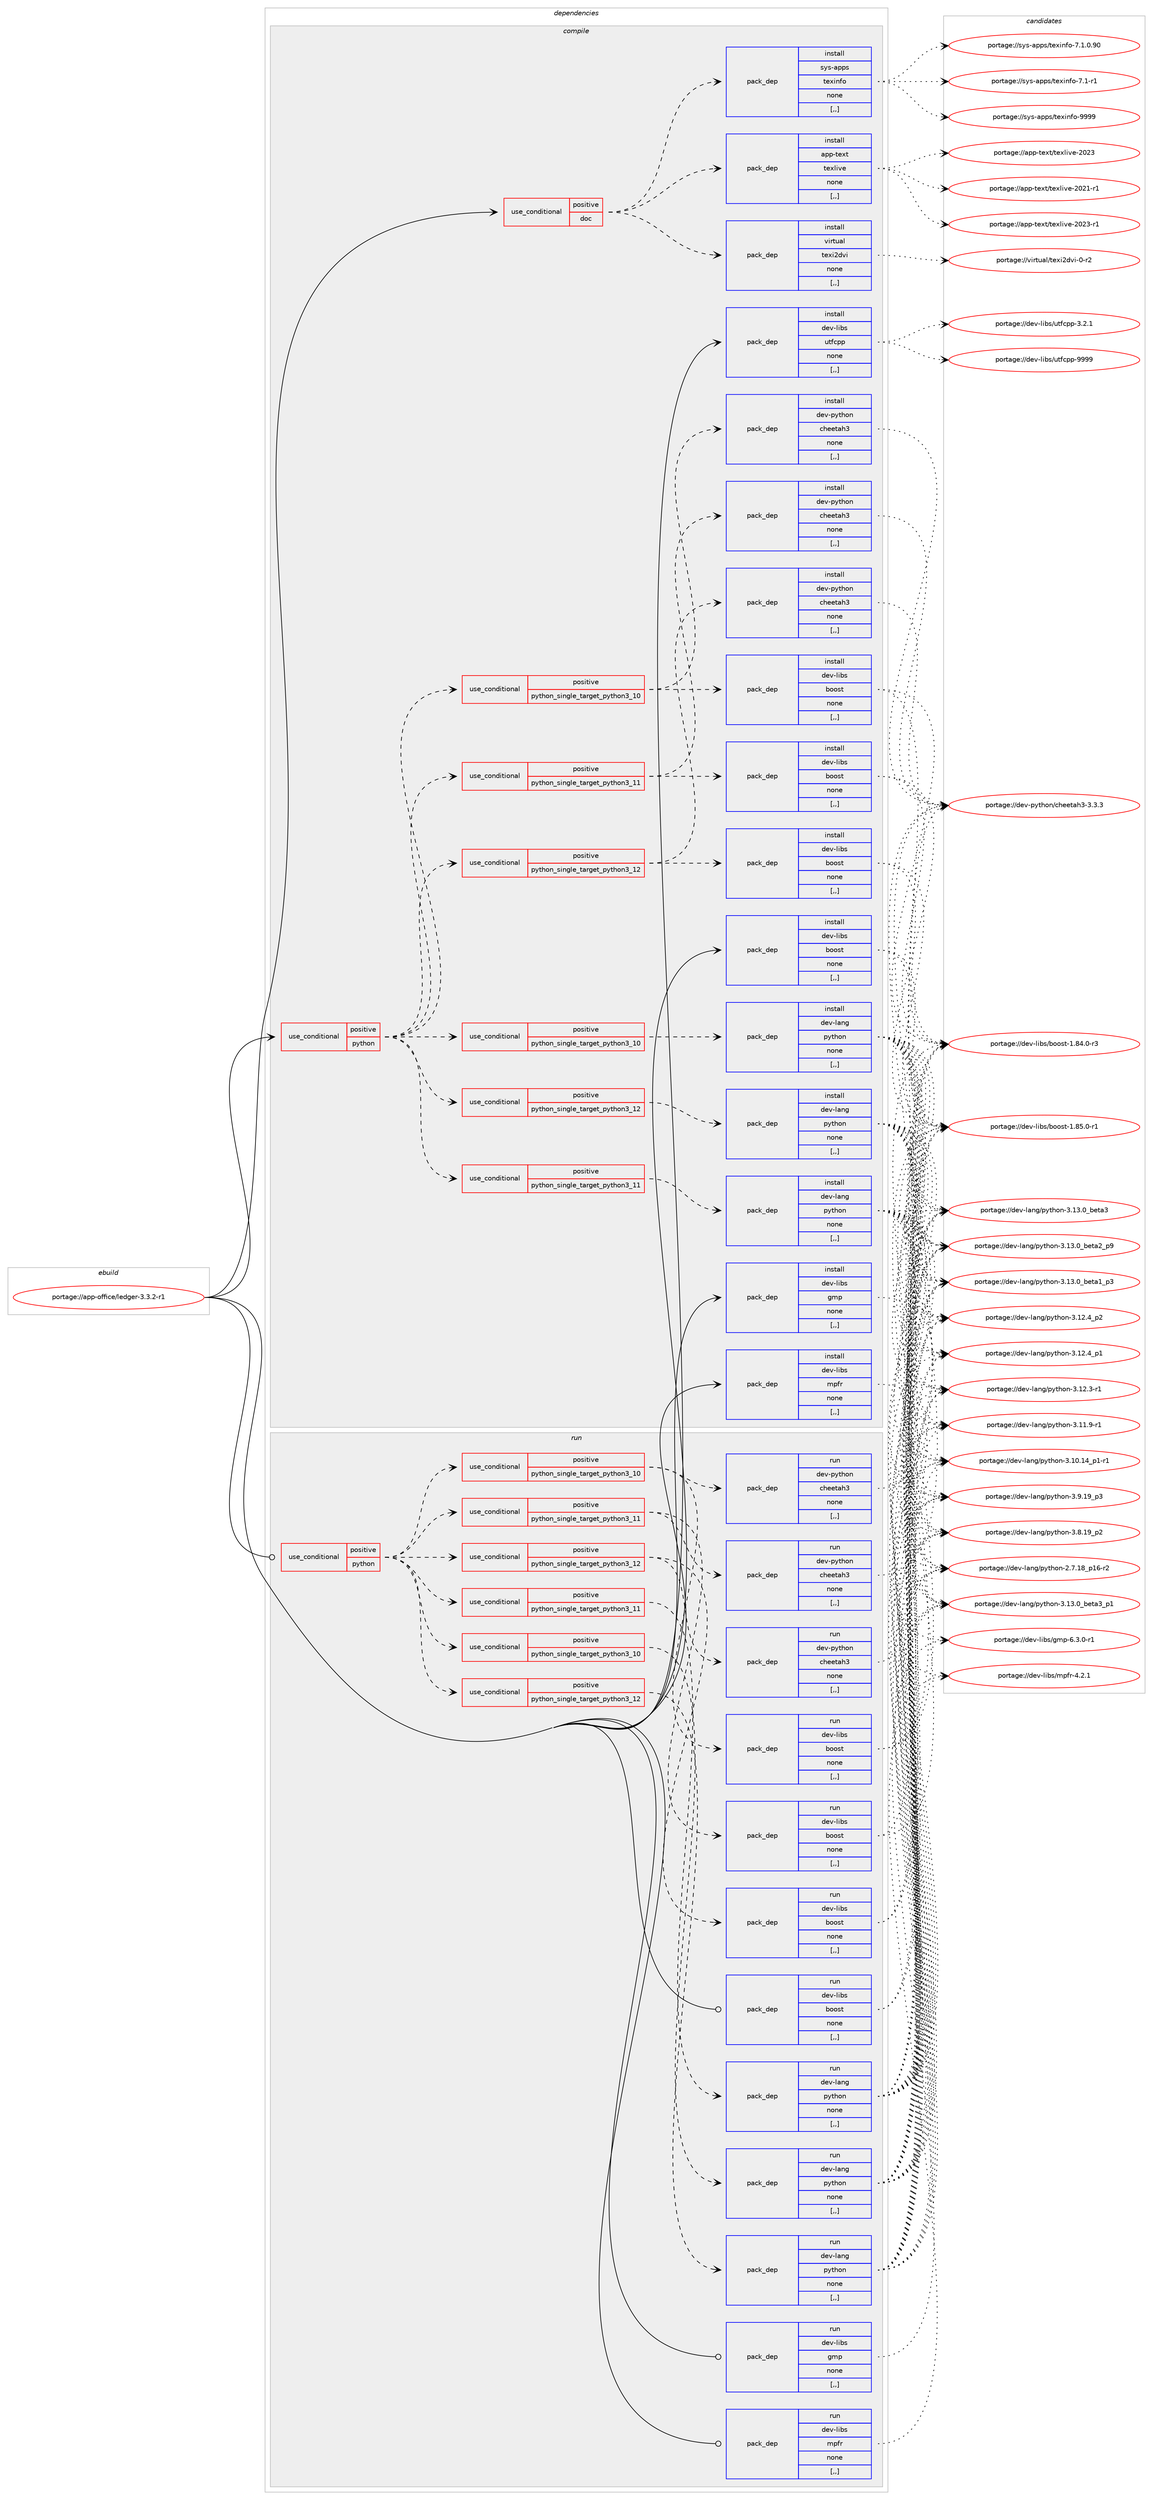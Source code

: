digraph prolog {

# *************
# Graph options
# *************

newrank=true;
concentrate=true;
compound=true;
graph [rankdir=LR,fontname=Helvetica,fontsize=10,ranksep=1.5];#, ranksep=2.5, nodesep=0.2];
edge  [arrowhead=vee];
node  [fontname=Helvetica,fontsize=10];

# **********
# The ebuild
# **********

subgraph cluster_leftcol {
color=gray;
label=<<i>ebuild</i>>;
id [label="portage://app-office/ledger-3.3.2-r1", color=red, width=4, href="../app-office/ledger-3.3.2-r1.svg"];
}

# ****************
# The dependencies
# ****************

subgraph cluster_midcol {
color=gray;
label=<<i>dependencies</i>>;
subgraph cluster_compile {
fillcolor="#eeeeee";
style=filled;
label=<<i>compile</i>>;
subgraph cond13448 {
dependency47055 [label=<<TABLE BORDER="0" CELLBORDER="1" CELLSPACING="0" CELLPADDING="4"><TR><TD ROWSPAN="3" CELLPADDING="10">use_conditional</TD></TR><TR><TD>positive</TD></TR><TR><TD>doc</TD></TR></TABLE>>, shape=none, color=red];
subgraph pack33184 {
dependency47056 [label=<<TABLE BORDER="0" CELLBORDER="1" CELLSPACING="0" CELLPADDING="4" WIDTH="220"><TR><TD ROWSPAN="6" CELLPADDING="30">pack_dep</TD></TR><TR><TD WIDTH="110">install</TD></TR><TR><TD>app-text</TD></TR><TR><TD>texlive</TD></TR><TR><TD>none</TD></TR><TR><TD>[,,]</TD></TR></TABLE>>, shape=none, color=blue];
}
dependency47055:e -> dependency47056:w [weight=20,style="dashed",arrowhead="vee"];
subgraph pack33185 {
dependency47057 [label=<<TABLE BORDER="0" CELLBORDER="1" CELLSPACING="0" CELLPADDING="4" WIDTH="220"><TR><TD ROWSPAN="6" CELLPADDING="30">pack_dep</TD></TR><TR><TD WIDTH="110">install</TD></TR><TR><TD>sys-apps</TD></TR><TR><TD>texinfo</TD></TR><TR><TD>none</TD></TR><TR><TD>[,,]</TD></TR></TABLE>>, shape=none, color=blue];
}
dependency47055:e -> dependency47057:w [weight=20,style="dashed",arrowhead="vee"];
subgraph pack33186 {
dependency47058 [label=<<TABLE BORDER="0" CELLBORDER="1" CELLSPACING="0" CELLPADDING="4" WIDTH="220"><TR><TD ROWSPAN="6" CELLPADDING="30">pack_dep</TD></TR><TR><TD WIDTH="110">install</TD></TR><TR><TD>virtual</TD></TR><TR><TD>texi2dvi</TD></TR><TR><TD>none</TD></TR><TR><TD>[,,]</TD></TR></TABLE>>, shape=none, color=blue];
}
dependency47055:e -> dependency47058:w [weight=20,style="dashed",arrowhead="vee"];
}
id:e -> dependency47055:w [weight=20,style="solid",arrowhead="vee"];
subgraph cond13449 {
dependency47059 [label=<<TABLE BORDER="0" CELLBORDER="1" CELLSPACING="0" CELLPADDING="4"><TR><TD ROWSPAN="3" CELLPADDING="10">use_conditional</TD></TR><TR><TD>positive</TD></TR><TR><TD>python</TD></TR></TABLE>>, shape=none, color=red];
subgraph cond13450 {
dependency47060 [label=<<TABLE BORDER="0" CELLBORDER="1" CELLSPACING="0" CELLPADDING="4"><TR><TD ROWSPAN="3" CELLPADDING="10">use_conditional</TD></TR><TR><TD>positive</TD></TR><TR><TD>python_single_target_python3_10</TD></TR></TABLE>>, shape=none, color=red];
subgraph pack33187 {
dependency47061 [label=<<TABLE BORDER="0" CELLBORDER="1" CELLSPACING="0" CELLPADDING="4" WIDTH="220"><TR><TD ROWSPAN="6" CELLPADDING="30">pack_dep</TD></TR><TR><TD WIDTH="110">install</TD></TR><TR><TD>dev-libs</TD></TR><TR><TD>boost</TD></TR><TR><TD>none</TD></TR><TR><TD>[,,]</TD></TR></TABLE>>, shape=none, color=blue];
}
dependency47060:e -> dependency47061:w [weight=20,style="dashed",arrowhead="vee"];
subgraph pack33188 {
dependency47062 [label=<<TABLE BORDER="0" CELLBORDER="1" CELLSPACING="0" CELLPADDING="4" WIDTH="220"><TR><TD ROWSPAN="6" CELLPADDING="30">pack_dep</TD></TR><TR><TD WIDTH="110">install</TD></TR><TR><TD>dev-python</TD></TR><TR><TD>cheetah3</TD></TR><TR><TD>none</TD></TR><TR><TD>[,,]</TD></TR></TABLE>>, shape=none, color=blue];
}
dependency47060:e -> dependency47062:w [weight=20,style="dashed",arrowhead="vee"];
}
dependency47059:e -> dependency47060:w [weight=20,style="dashed",arrowhead="vee"];
subgraph cond13451 {
dependency47063 [label=<<TABLE BORDER="0" CELLBORDER="1" CELLSPACING="0" CELLPADDING="4"><TR><TD ROWSPAN="3" CELLPADDING="10">use_conditional</TD></TR><TR><TD>positive</TD></TR><TR><TD>python_single_target_python3_11</TD></TR></TABLE>>, shape=none, color=red];
subgraph pack33189 {
dependency47064 [label=<<TABLE BORDER="0" CELLBORDER="1" CELLSPACING="0" CELLPADDING="4" WIDTH="220"><TR><TD ROWSPAN="6" CELLPADDING="30">pack_dep</TD></TR><TR><TD WIDTH="110">install</TD></TR><TR><TD>dev-libs</TD></TR><TR><TD>boost</TD></TR><TR><TD>none</TD></TR><TR><TD>[,,]</TD></TR></TABLE>>, shape=none, color=blue];
}
dependency47063:e -> dependency47064:w [weight=20,style="dashed",arrowhead="vee"];
subgraph pack33190 {
dependency47065 [label=<<TABLE BORDER="0" CELLBORDER="1" CELLSPACING="0" CELLPADDING="4" WIDTH="220"><TR><TD ROWSPAN="6" CELLPADDING="30">pack_dep</TD></TR><TR><TD WIDTH="110">install</TD></TR><TR><TD>dev-python</TD></TR><TR><TD>cheetah3</TD></TR><TR><TD>none</TD></TR><TR><TD>[,,]</TD></TR></TABLE>>, shape=none, color=blue];
}
dependency47063:e -> dependency47065:w [weight=20,style="dashed",arrowhead="vee"];
}
dependency47059:e -> dependency47063:w [weight=20,style="dashed",arrowhead="vee"];
subgraph cond13452 {
dependency47066 [label=<<TABLE BORDER="0" CELLBORDER="1" CELLSPACING="0" CELLPADDING="4"><TR><TD ROWSPAN="3" CELLPADDING="10">use_conditional</TD></TR><TR><TD>positive</TD></TR><TR><TD>python_single_target_python3_12</TD></TR></TABLE>>, shape=none, color=red];
subgraph pack33191 {
dependency47067 [label=<<TABLE BORDER="0" CELLBORDER="1" CELLSPACING="0" CELLPADDING="4" WIDTH="220"><TR><TD ROWSPAN="6" CELLPADDING="30">pack_dep</TD></TR><TR><TD WIDTH="110">install</TD></TR><TR><TD>dev-libs</TD></TR><TR><TD>boost</TD></TR><TR><TD>none</TD></TR><TR><TD>[,,]</TD></TR></TABLE>>, shape=none, color=blue];
}
dependency47066:e -> dependency47067:w [weight=20,style="dashed",arrowhead="vee"];
subgraph pack33192 {
dependency47068 [label=<<TABLE BORDER="0" CELLBORDER="1" CELLSPACING="0" CELLPADDING="4" WIDTH="220"><TR><TD ROWSPAN="6" CELLPADDING="30">pack_dep</TD></TR><TR><TD WIDTH="110">install</TD></TR><TR><TD>dev-python</TD></TR><TR><TD>cheetah3</TD></TR><TR><TD>none</TD></TR><TR><TD>[,,]</TD></TR></TABLE>>, shape=none, color=blue];
}
dependency47066:e -> dependency47068:w [weight=20,style="dashed",arrowhead="vee"];
}
dependency47059:e -> dependency47066:w [weight=20,style="dashed",arrowhead="vee"];
subgraph cond13453 {
dependency47069 [label=<<TABLE BORDER="0" CELLBORDER="1" CELLSPACING="0" CELLPADDING="4"><TR><TD ROWSPAN="3" CELLPADDING="10">use_conditional</TD></TR><TR><TD>positive</TD></TR><TR><TD>python_single_target_python3_10</TD></TR></TABLE>>, shape=none, color=red];
subgraph pack33193 {
dependency47070 [label=<<TABLE BORDER="0" CELLBORDER="1" CELLSPACING="0" CELLPADDING="4" WIDTH="220"><TR><TD ROWSPAN="6" CELLPADDING="30">pack_dep</TD></TR><TR><TD WIDTH="110">install</TD></TR><TR><TD>dev-lang</TD></TR><TR><TD>python</TD></TR><TR><TD>none</TD></TR><TR><TD>[,,]</TD></TR></TABLE>>, shape=none, color=blue];
}
dependency47069:e -> dependency47070:w [weight=20,style="dashed",arrowhead="vee"];
}
dependency47059:e -> dependency47069:w [weight=20,style="dashed",arrowhead="vee"];
subgraph cond13454 {
dependency47071 [label=<<TABLE BORDER="0" CELLBORDER="1" CELLSPACING="0" CELLPADDING="4"><TR><TD ROWSPAN="3" CELLPADDING="10">use_conditional</TD></TR><TR><TD>positive</TD></TR><TR><TD>python_single_target_python3_11</TD></TR></TABLE>>, shape=none, color=red];
subgraph pack33194 {
dependency47072 [label=<<TABLE BORDER="0" CELLBORDER="1" CELLSPACING="0" CELLPADDING="4" WIDTH="220"><TR><TD ROWSPAN="6" CELLPADDING="30">pack_dep</TD></TR><TR><TD WIDTH="110">install</TD></TR><TR><TD>dev-lang</TD></TR><TR><TD>python</TD></TR><TR><TD>none</TD></TR><TR><TD>[,,]</TD></TR></TABLE>>, shape=none, color=blue];
}
dependency47071:e -> dependency47072:w [weight=20,style="dashed",arrowhead="vee"];
}
dependency47059:e -> dependency47071:w [weight=20,style="dashed",arrowhead="vee"];
subgraph cond13455 {
dependency47073 [label=<<TABLE BORDER="0" CELLBORDER="1" CELLSPACING="0" CELLPADDING="4"><TR><TD ROWSPAN="3" CELLPADDING="10">use_conditional</TD></TR><TR><TD>positive</TD></TR><TR><TD>python_single_target_python3_12</TD></TR></TABLE>>, shape=none, color=red];
subgraph pack33195 {
dependency47074 [label=<<TABLE BORDER="0" CELLBORDER="1" CELLSPACING="0" CELLPADDING="4" WIDTH="220"><TR><TD ROWSPAN="6" CELLPADDING="30">pack_dep</TD></TR><TR><TD WIDTH="110">install</TD></TR><TR><TD>dev-lang</TD></TR><TR><TD>python</TD></TR><TR><TD>none</TD></TR><TR><TD>[,,]</TD></TR></TABLE>>, shape=none, color=blue];
}
dependency47073:e -> dependency47074:w [weight=20,style="dashed",arrowhead="vee"];
}
dependency47059:e -> dependency47073:w [weight=20,style="dashed",arrowhead="vee"];
}
id:e -> dependency47059:w [weight=20,style="solid",arrowhead="vee"];
subgraph pack33196 {
dependency47075 [label=<<TABLE BORDER="0" CELLBORDER="1" CELLSPACING="0" CELLPADDING="4" WIDTH="220"><TR><TD ROWSPAN="6" CELLPADDING="30">pack_dep</TD></TR><TR><TD WIDTH="110">install</TD></TR><TR><TD>dev-libs</TD></TR><TR><TD>boost</TD></TR><TR><TD>none</TD></TR><TR><TD>[,,]</TD></TR></TABLE>>, shape=none, color=blue];
}
id:e -> dependency47075:w [weight=20,style="solid",arrowhead="vee"];
subgraph pack33197 {
dependency47076 [label=<<TABLE BORDER="0" CELLBORDER="1" CELLSPACING="0" CELLPADDING="4" WIDTH="220"><TR><TD ROWSPAN="6" CELLPADDING="30">pack_dep</TD></TR><TR><TD WIDTH="110">install</TD></TR><TR><TD>dev-libs</TD></TR><TR><TD>gmp</TD></TR><TR><TD>none</TD></TR><TR><TD>[,,]</TD></TR></TABLE>>, shape=none, color=blue];
}
id:e -> dependency47076:w [weight=20,style="solid",arrowhead="vee"];
subgraph pack33198 {
dependency47077 [label=<<TABLE BORDER="0" CELLBORDER="1" CELLSPACING="0" CELLPADDING="4" WIDTH="220"><TR><TD ROWSPAN="6" CELLPADDING="30">pack_dep</TD></TR><TR><TD WIDTH="110">install</TD></TR><TR><TD>dev-libs</TD></TR><TR><TD>mpfr</TD></TR><TR><TD>none</TD></TR><TR><TD>[,,]</TD></TR></TABLE>>, shape=none, color=blue];
}
id:e -> dependency47077:w [weight=20,style="solid",arrowhead="vee"];
subgraph pack33199 {
dependency47078 [label=<<TABLE BORDER="0" CELLBORDER="1" CELLSPACING="0" CELLPADDING="4" WIDTH="220"><TR><TD ROWSPAN="6" CELLPADDING="30">pack_dep</TD></TR><TR><TD WIDTH="110">install</TD></TR><TR><TD>dev-libs</TD></TR><TR><TD>utfcpp</TD></TR><TR><TD>none</TD></TR><TR><TD>[,,]</TD></TR></TABLE>>, shape=none, color=blue];
}
id:e -> dependency47078:w [weight=20,style="solid",arrowhead="vee"];
}
subgraph cluster_compileandrun {
fillcolor="#eeeeee";
style=filled;
label=<<i>compile and run</i>>;
}
subgraph cluster_run {
fillcolor="#eeeeee";
style=filled;
label=<<i>run</i>>;
subgraph cond13456 {
dependency47079 [label=<<TABLE BORDER="0" CELLBORDER="1" CELLSPACING="0" CELLPADDING="4"><TR><TD ROWSPAN="3" CELLPADDING="10">use_conditional</TD></TR><TR><TD>positive</TD></TR><TR><TD>python</TD></TR></TABLE>>, shape=none, color=red];
subgraph cond13457 {
dependency47080 [label=<<TABLE BORDER="0" CELLBORDER="1" CELLSPACING="0" CELLPADDING="4"><TR><TD ROWSPAN="3" CELLPADDING="10">use_conditional</TD></TR><TR><TD>positive</TD></TR><TR><TD>python_single_target_python3_10</TD></TR></TABLE>>, shape=none, color=red];
subgraph pack33200 {
dependency47081 [label=<<TABLE BORDER="0" CELLBORDER="1" CELLSPACING="0" CELLPADDING="4" WIDTH="220"><TR><TD ROWSPAN="6" CELLPADDING="30">pack_dep</TD></TR><TR><TD WIDTH="110">run</TD></TR><TR><TD>dev-libs</TD></TR><TR><TD>boost</TD></TR><TR><TD>none</TD></TR><TR><TD>[,,]</TD></TR></TABLE>>, shape=none, color=blue];
}
dependency47080:e -> dependency47081:w [weight=20,style="dashed",arrowhead="vee"];
subgraph pack33201 {
dependency47082 [label=<<TABLE BORDER="0" CELLBORDER="1" CELLSPACING="0" CELLPADDING="4" WIDTH="220"><TR><TD ROWSPAN="6" CELLPADDING="30">pack_dep</TD></TR><TR><TD WIDTH="110">run</TD></TR><TR><TD>dev-python</TD></TR><TR><TD>cheetah3</TD></TR><TR><TD>none</TD></TR><TR><TD>[,,]</TD></TR></TABLE>>, shape=none, color=blue];
}
dependency47080:e -> dependency47082:w [weight=20,style="dashed",arrowhead="vee"];
}
dependency47079:e -> dependency47080:w [weight=20,style="dashed",arrowhead="vee"];
subgraph cond13458 {
dependency47083 [label=<<TABLE BORDER="0" CELLBORDER="1" CELLSPACING="0" CELLPADDING="4"><TR><TD ROWSPAN="3" CELLPADDING="10">use_conditional</TD></TR><TR><TD>positive</TD></TR><TR><TD>python_single_target_python3_11</TD></TR></TABLE>>, shape=none, color=red];
subgraph pack33202 {
dependency47084 [label=<<TABLE BORDER="0" CELLBORDER="1" CELLSPACING="0" CELLPADDING="4" WIDTH="220"><TR><TD ROWSPAN="6" CELLPADDING="30">pack_dep</TD></TR><TR><TD WIDTH="110">run</TD></TR><TR><TD>dev-libs</TD></TR><TR><TD>boost</TD></TR><TR><TD>none</TD></TR><TR><TD>[,,]</TD></TR></TABLE>>, shape=none, color=blue];
}
dependency47083:e -> dependency47084:w [weight=20,style="dashed",arrowhead="vee"];
subgraph pack33203 {
dependency47085 [label=<<TABLE BORDER="0" CELLBORDER="1" CELLSPACING="0" CELLPADDING="4" WIDTH="220"><TR><TD ROWSPAN="6" CELLPADDING="30">pack_dep</TD></TR><TR><TD WIDTH="110">run</TD></TR><TR><TD>dev-python</TD></TR><TR><TD>cheetah3</TD></TR><TR><TD>none</TD></TR><TR><TD>[,,]</TD></TR></TABLE>>, shape=none, color=blue];
}
dependency47083:e -> dependency47085:w [weight=20,style="dashed",arrowhead="vee"];
}
dependency47079:e -> dependency47083:w [weight=20,style="dashed",arrowhead="vee"];
subgraph cond13459 {
dependency47086 [label=<<TABLE BORDER="0" CELLBORDER="1" CELLSPACING="0" CELLPADDING="4"><TR><TD ROWSPAN="3" CELLPADDING="10">use_conditional</TD></TR><TR><TD>positive</TD></TR><TR><TD>python_single_target_python3_12</TD></TR></TABLE>>, shape=none, color=red];
subgraph pack33204 {
dependency47087 [label=<<TABLE BORDER="0" CELLBORDER="1" CELLSPACING="0" CELLPADDING="4" WIDTH="220"><TR><TD ROWSPAN="6" CELLPADDING="30">pack_dep</TD></TR><TR><TD WIDTH="110">run</TD></TR><TR><TD>dev-libs</TD></TR><TR><TD>boost</TD></TR><TR><TD>none</TD></TR><TR><TD>[,,]</TD></TR></TABLE>>, shape=none, color=blue];
}
dependency47086:e -> dependency47087:w [weight=20,style="dashed",arrowhead="vee"];
subgraph pack33205 {
dependency47088 [label=<<TABLE BORDER="0" CELLBORDER="1" CELLSPACING="0" CELLPADDING="4" WIDTH="220"><TR><TD ROWSPAN="6" CELLPADDING="30">pack_dep</TD></TR><TR><TD WIDTH="110">run</TD></TR><TR><TD>dev-python</TD></TR><TR><TD>cheetah3</TD></TR><TR><TD>none</TD></TR><TR><TD>[,,]</TD></TR></TABLE>>, shape=none, color=blue];
}
dependency47086:e -> dependency47088:w [weight=20,style="dashed",arrowhead="vee"];
}
dependency47079:e -> dependency47086:w [weight=20,style="dashed",arrowhead="vee"];
subgraph cond13460 {
dependency47089 [label=<<TABLE BORDER="0" CELLBORDER="1" CELLSPACING="0" CELLPADDING="4"><TR><TD ROWSPAN="3" CELLPADDING="10">use_conditional</TD></TR><TR><TD>positive</TD></TR><TR><TD>python_single_target_python3_10</TD></TR></TABLE>>, shape=none, color=red];
subgraph pack33206 {
dependency47090 [label=<<TABLE BORDER="0" CELLBORDER="1" CELLSPACING="0" CELLPADDING="4" WIDTH="220"><TR><TD ROWSPAN="6" CELLPADDING="30">pack_dep</TD></TR><TR><TD WIDTH="110">run</TD></TR><TR><TD>dev-lang</TD></TR><TR><TD>python</TD></TR><TR><TD>none</TD></TR><TR><TD>[,,]</TD></TR></TABLE>>, shape=none, color=blue];
}
dependency47089:e -> dependency47090:w [weight=20,style="dashed",arrowhead="vee"];
}
dependency47079:e -> dependency47089:w [weight=20,style="dashed",arrowhead="vee"];
subgraph cond13461 {
dependency47091 [label=<<TABLE BORDER="0" CELLBORDER="1" CELLSPACING="0" CELLPADDING="4"><TR><TD ROWSPAN="3" CELLPADDING="10">use_conditional</TD></TR><TR><TD>positive</TD></TR><TR><TD>python_single_target_python3_11</TD></TR></TABLE>>, shape=none, color=red];
subgraph pack33207 {
dependency47092 [label=<<TABLE BORDER="0" CELLBORDER="1" CELLSPACING="0" CELLPADDING="4" WIDTH="220"><TR><TD ROWSPAN="6" CELLPADDING="30">pack_dep</TD></TR><TR><TD WIDTH="110">run</TD></TR><TR><TD>dev-lang</TD></TR><TR><TD>python</TD></TR><TR><TD>none</TD></TR><TR><TD>[,,]</TD></TR></TABLE>>, shape=none, color=blue];
}
dependency47091:e -> dependency47092:w [weight=20,style="dashed",arrowhead="vee"];
}
dependency47079:e -> dependency47091:w [weight=20,style="dashed",arrowhead="vee"];
subgraph cond13462 {
dependency47093 [label=<<TABLE BORDER="0" CELLBORDER="1" CELLSPACING="0" CELLPADDING="4"><TR><TD ROWSPAN="3" CELLPADDING="10">use_conditional</TD></TR><TR><TD>positive</TD></TR><TR><TD>python_single_target_python3_12</TD></TR></TABLE>>, shape=none, color=red];
subgraph pack33208 {
dependency47094 [label=<<TABLE BORDER="0" CELLBORDER="1" CELLSPACING="0" CELLPADDING="4" WIDTH="220"><TR><TD ROWSPAN="6" CELLPADDING="30">pack_dep</TD></TR><TR><TD WIDTH="110">run</TD></TR><TR><TD>dev-lang</TD></TR><TR><TD>python</TD></TR><TR><TD>none</TD></TR><TR><TD>[,,]</TD></TR></TABLE>>, shape=none, color=blue];
}
dependency47093:e -> dependency47094:w [weight=20,style="dashed",arrowhead="vee"];
}
dependency47079:e -> dependency47093:w [weight=20,style="dashed",arrowhead="vee"];
}
id:e -> dependency47079:w [weight=20,style="solid",arrowhead="odot"];
subgraph pack33209 {
dependency47095 [label=<<TABLE BORDER="0" CELLBORDER="1" CELLSPACING="0" CELLPADDING="4" WIDTH="220"><TR><TD ROWSPAN="6" CELLPADDING="30">pack_dep</TD></TR><TR><TD WIDTH="110">run</TD></TR><TR><TD>dev-libs</TD></TR><TR><TD>boost</TD></TR><TR><TD>none</TD></TR><TR><TD>[,,]</TD></TR></TABLE>>, shape=none, color=blue];
}
id:e -> dependency47095:w [weight=20,style="solid",arrowhead="odot"];
subgraph pack33210 {
dependency47096 [label=<<TABLE BORDER="0" CELLBORDER="1" CELLSPACING="0" CELLPADDING="4" WIDTH="220"><TR><TD ROWSPAN="6" CELLPADDING="30">pack_dep</TD></TR><TR><TD WIDTH="110">run</TD></TR><TR><TD>dev-libs</TD></TR><TR><TD>gmp</TD></TR><TR><TD>none</TD></TR><TR><TD>[,,]</TD></TR></TABLE>>, shape=none, color=blue];
}
id:e -> dependency47096:w [weight=20,style="solid",arrowhead="odot"];
subgraph pack33211 {
dependency47097 [label=<<TABLE BORDER="0" CELLBORDER="1" CELLSPACING="0" CELLPADDING="4" WIDTH="220"><TR><TD ROWSPAN="6" CELLPADDING="30">pack_dep</TD></TR><TR><TD WIDTH="110">run</TD></TR><TR><TD>dev-libs</TD></TR><TR><TD>mpfr</TD></TR><TR><TD>none</TD></TR><TR><TD>[,,]</TD></TR></TABLE>>, shape=none, color=blue];
}
id:e -> dependency47097:w [weight=20,style="solid",arrowhead="odot"];
}
}

# **************
# The candidates
# **************

subgraph cluster_choices {
rank=same;
color=gray;
label=<<i>candidates</i>>;

subgraph choice33184 {
color=black;
nodesep=1;
choice97112112451161011201164711610112010810511810145504850514511449 [label="portage://app-text/texlive-2023-r1", color=red, width=4,href="../app-text/texlive-2023-r1.svg"];
choice9711211245116101120116471161011201081051181014550485051 [label="portage://app-text/texlive-2023", color=red, width=4,href="../app-text/texlive-2023.svg"];
choice97112112451161011201164711610112010810511810145504850494511449 [label="portage://app-text/texlive-2021-r1", color=red, width=4,href="../app-text/texlive-2021-r1.svg"];
dependency47056:e -> choice97112112451161011201164711610112010810511810145504850514511449:w [style=dotted,weight="100"];
dependency47056:e -> choice9711211245116101120116471161011201081051181014550485051:w [style=dotted,weight="100"];
dependency47056:e -> choice97112112451161011201164711610112010810511810145504850494511449:w [style=dotted,weight="100"];
}
subgraph choice33185 {
color=black;
nodesep=1;
choice1151211154597112112115471161011201051101021114557575757 [label="portage://sys-apps/texinfo-9999", color=red, width=4,href="../sys-apps/texinfo-9999.svg"];
choice115121115459711211211547116101120105110102111455546494648465748 [label="portage://sys-apps/texinfo-7.1.0.90", color=red, width=4,href="../sys-apps/texinfo-7.1.0.90.svg"];
choice115121115459711211211547116101120105110102111455546494511449 [label="portage://sys-apps/texinfo-7.1-r1", color=red, width=4,href="../sys-apps/texinfo-7.1-r1.svg"];
dependency47057:e -> choice1151211154597112112115471161011201051101021114557575757:w [style=dotted,weight="100"];
dependency47057:e -> choice115121115459711211211547116101120105110102111455546494648465748:w [style=dotted,weight="100"];
dependency47057:e -> choice115121115459711211211547116101120105110102111455546494511449:w [style=dotted,weight="100"];
}
subgraph choice33186 {
color=black;
nodesep=1;
choice11810511411611797108471161011201055010011810545484511450 [label="portage://virtual/texi2dvi-0-r2", color=red, width=4,href="../virtual/texi2dvi-0-r2.svg"];
dependency47058:e -> choice11810511411611797108471161011201055010011810545484511450:w [style=dotted,weight="100"];
}
subgraph choice33187 {
color=black;
nodesep=1;
choice10010111845108105981154798111111115116454946565346484511449 [label="portage://dev-libs/boost-1.85.0-r1", color=red, width=4,href="../dev-libs/boost-1.85.0-r1.svg"];
choice10010111845108105981154798111111115116454946565246484511451 [label="portage://dev-libs/boost-1.84.0-r3", color=red, width=4,href="../dev-libs/boost-1.84.0-r3.svg"];
dependency47061:e -> choice10010111845108105981154798111111115116454946565346484511449:w [style=dotted,weight="100"];
dependency47061:e -> choice10010111845108105981154798111111115116454946565246484511451:w [style=dotted,weight="100"];
}
subgraph choice33188 {
color=black;
nodesep=1;
choice1001011184511212111610411111047991041011011169710451455146514651 [label="portage://dev-python/cheetah3-3.3.3", color=red, width=4,href="../dev-python/cheetah3-3.3.3.svg"];
dependency47062:e -> choice1001011184511212111610411111047991041011011169710451455146514651:w [style=dotted,weight="100"];
}
subgraph choice33189 {
color=black;
nodesep=1;
choice10010111845108105981154798111111115116454946565346484511449 [label="portage://dev-libs/boost-1.85.0-r1", color=red, width=4,href="../dev-libs/boost-1.85.0-r1.svg"];
choice10010111845108105981154798111111115116454946565246484511451 [label="portage://dev-libs/boost-1.84.0-r3", color=red, width=4,href="../dev-libs/boost-1.84.0-r3.svg"];
dependency47064:e -> choice10010111845108105981154798111111115116454946565346484511449:w [style=dotted,weight="100"];
dependency47064:e -> choice10010111845108105981154798111111115116454946565246484511451:w [style=dotted,weight="100"];
}
subgraph choice33190 {
color=black;
nodesep=1;
choice1001011184511212111610411111047991041011011169710451455146514651 [label="portage://dev-python/cheetah3-3.3.3", color=red, width=4,href="../dev-python/cheetah3-3.3.3.svg"];
dependency47065:e -> choice1001011184511212111610411111047991041011011169710451455146514651:w [style=dotted,weight="100"];
}
subgraph choice33191 {
color=black;
nodesep=1;
choice10010111845108105981154798111111115116454946565346484511449 [label="portage://dev-libs/boost-1.85.0-r1", color=red, width=4,href="../dev-libs/boost-1.85.0-r1.svg"];
choice10010111845108105981154798111111115116454946565246484511451 [label="portage://dev-libs/boost-1.84.0-r3", color=red, width=4,href="../dev-libs/boost-1.84.0-r3.svg"];
dependency47067:e -> choice10010111845108105981154798111111115116454946565346484511449:w [style=dotted,weight="100"];
dependency47067:e -> choice10010111845108105981154798111111115116454946565246484511451:w [style=dotted,weight="100"];
}
subgraph choice33192 {
color=black;
nodesep=1;
choice1001011184511212111610411111047991041011011169710451455146514651 [label="portage://dev-python/cheetah3-3.3.3", color=red, width=4,href="../dev-python/cheetah3-3.3.3.svg"];
dependency47068:e -> choice1001011184511212111610411111047991041011011169710451455146514651:w [style=dotted,weight="100"];
}
subgraph choice33193 {
color=black;
nodesep=1;
choice10010111845108971101034711212111610411111045514649514648959810111697519511249 [label="portage://dev-lang/python-3.13.0_beta3_p1", color=red, width=4,href="../dev-lang/python-3.13.0_beta3_p1.svg"];
choice1001011184510897110103471121211161041111104551464951464895981011169751 [label="portage://dev-lang/python-3.13.0_beta3", color=red, width=4,href="../dev-lang/python-3.13.0_beta3.svg"];
choice10010111845108971101034711212111610411111045514649514648959810111697509511257 [label="portage://dev-lang/python-3.13.0_beta2_p9", color=red, width=4,href="../dev-lang/python-3.13.0_beta2_p9.svg"];
choice10010111845108971101034711212111610411111045514649514648959810111697499511251 [label="portage://dev-lang/python-3.13.0_beta1_p3", color=red, width=4,href="../dev-lang/python-3.13.0_beta1_p3.svg"];
choice100101118451089711010347112121116104111110455146495046529511250 [label="portage://dev-lang/python-3.12.4_p2", color=red, width=4,href="../dev-lang/python-3.12.4_p2.svg"];
choice100101118451089711010347112121116104111110455146495046529511249 [label="portage://dev-lang/python-3.12.4_p1", color=red, width=4,href="../dev-lang/python-3.12.4_p1.svg"];
choice100101118451089711010347112121116104111110455146495046514511449 [label="portage://dev-lang/python-3.12.3-r1", color=red, width=4,href="../dev-lang/python-3.12.3-r1.svg"];
choice100101118451089711010347112121116104111110455146494946574511449 [label="portage://dev-lang/python-3.11.9-r1", color=red, width=4,href="../dev-lang/python-3.11.9-r1.svg"];
choice100101118451089711010347112121116104111110455146494846495295112494511449 [label="portage://dev-lang/python-3.10.14_p1-r1", color=red, width=4,href="../dev-lang/python-3.10.14_p1-r1.svg"];
choice100101118451089711010347112121116104111110455146574649579511251 [label="portage://dev-lang/python-3.9.19_p3", color=red, width=4,href="../dev-lang/python-3.9.19_p3.svg"];
choice100101118451089711010347112121116104111110455146564649579511250 [label="portage://dev-lang/python-3.8.19_p2", color=red, width=4,href="../dev-lang/python-3.8.19_p2.svg"];
choice100101118451089711010347112121116104111110455046554649569511249544511450 [label="portage://dev-lang/python-2.7.18_p16-r2", color=red, width=4,href="../dev-lang/python-2.7.18_p16-r2.svg"];
dependency47070:e -> choice10010111845108971101034711212111610411111045514649514648959810111697519511249:w [style=dotted,weight="100"];
dependency47070:e -> choice1001011184510897110103471121211161041111104551464951464895981011169751:w [style=dotted,weight="100"];
dependency47070:e -> choice10010111845108971101034711212111610411111045514649514648959810111697509511257:w [style=dotted,weight="100"];
dependency47070:e -> choice10010111845108971101034711212111610411111045514649514648959810111697499511251:w [style=dotted,weight="100"];
dependency47070:e -> choice100101118451089711010347112121116104111110455146495046529511250:w [style=dotted,weight="100"];
dependency47070:e -> choice100101118451089711010347112121116104111110455146495046529511249:w [style=dotted,weight="100"];
dependency47070:e -> choice100101118451089711010347112121116104111110455146495046514511449:w [style=dotted,weight="100"];
dependency47070:e -> choice100101118451089711010347112121116104111110455146494946574511449:w [style=dotted,weight="100"];
dependency47070:e -> choice100101118451089711010347112121116104111110455146494846495295112494511449:w [style=dotted,weight="100"];
dependency47070:e -> choice100101118451089711010347112121116104111110455146574649579511251:w [style=dotted,weight="100"];
dependency47070:e -> choice100101118451089711010347112121116104111110455146564649579511250:w [style=dotted,weight="100"];
dependency47070:e -> choice100101118451089711010347112121116104111110455046554649569511249544511450:w [style=dotted,weight="100"];
}
subgraph choice33194 {
color=black;
nodesep=1;
choice10010111845108971101034711212111610411111045514649514648959810111697519511249 [label="portage://dev-lang/python-3.13.0_beta3_p1", color=red, width=4,href="../dev-lang/python-3.13.0_beta3_p1.svg"];
choice1001011184510897110103471121211161041111104551464951464895981011169751 [label="portage://dev-lang/python-3.13.0_beta3", color=red, width=4,href="../dev-lang/python-3.13.0_beta3.svg"];
choice10010111845108971101034711212111610411111045514649514648959810111697509511257 [label="portage://dev-lang/python-3.13.0_beta2_p9", color=red, width=4,href="../dev-lang/python-3.13.0_beta2_p9.svg"];
choice10010111845108971101034711212111610411111045514649514648959810111697499511251 [label="portage://dev-lang/python-3.13.0_beta1_p3", color=red, width=4,href="../dev-lang/python-3.13.0_beta1_p3.svg"];
choice100101118451089711010347112121116104111110455146495046529511250 [label="portage://dev-lang/python-3.12.4_p2", color=red, width=4,href="../dev-lang/python-3.12.4_p2.svg"];
choice100101118451089711010347112121116104111110455146495046529511249 [label="portage://dev-lang/python-3.12.4_p1", color=red, width=4,href="../dev-lang/python-3.12.4_p1.svg"];
choice100101118451089711010347112121116104111110455146495046514511449 [label="portage://dev-lang/python-3.12.3-r1", color=red, width=4,href="../dev-lang/python-3.12.3-r1.svg"];
choice100101118451089711010347112121116104111110455146494946574511449 [label="portage://dev-lang/python-3.11.9-r1", color=red, width=4,href="../dev-lang/python-3.11.9-r1.svg"];
choice100101118451089711010347112121116104111110455146494846495295112494511449 [label="portage://dev-lang/python-3.10.14_p1-r1", color=red, width=4,href="../dev-lang/python-3.10.14_p1-r1.svg"];
choice100101118451089711010347112121116104111110455146574649579511251 [label="portage://dev-lang/python-3.9.19_p3", color=red, width=4,href="../dev-lang/python-3.9.19_p3.svg"];
choice100101118451089711010347112121116104111110455146564649579511250 [label="portage://dev-lang/python-3.8.19_p2", color=red, width=4,href="../dev-lang/python-3.8.19_p2.svg"];
choice100101118451089711010347112121116104111110455046554649569511249544511450 [label="portage://dev-lang/python-2.7.18_p16-r2", color=red, width=4,href="../dev-lang/python-2.7.18_p16-r2.svg"];
dependency47072:e -> choice10010111845108971101034711212111610411111045514649514648959810111697519511249:w [style=dotted,weight="100"];
dependency47072:e -> choice1001011184510897110103471121211161041111104551464951464895981011169751:w [style=dotted,weight="100"];
dependency47072:e -> choice10010111845108971101034711212111610411111045514649514648959810111697509511257:w [style=dotted,weight="100"];
dependency47072:e -> choice10010111845108971101034711212111610411111045514649514648959810111697499511251:w [style=dotted,weight="100"];
dependency47072:e -> choice100101118451089711010347112121116104111110455146495046529511250:w [style=dotted,weight="100"];
dependency47072:e -> choice100101118451089711010347112121116104111110455146495046529511249:w [style=dotted,weight="100"];
dependency47072:e -> choice100101118451089711010347112121116104111110455146495046514511449:w [style=dotted,weight="100"];
dependency47072:e -> choice100101118451089711010347112121116104111110455146494946574511449:w [style=dotted,weight="100"];
dependency47072:e -> choice100101118451089711010347112121116104111110455146494846495295112494511449:w [style=dotted,weight="100"];
dependency47072:e -> choice100101118451089711010347112121116104111110455146574649579511251:w [style=dotted,weight="100"];
dependency47072:e -> choice100101118451089711010347112121116104111110455146564649579511250:w [style=dotted,weight="100"];
dependency47072:e -> choice100101118451089711010347112121116104111110455046554649569511249544511450:w [style=dotted,weight="100"];
}
subgraph choice33195 {
color=black;
nodesep=1;
choice10010111845108971101034711212111610411111045514649514648959810111697519511249 [label="portage://dev-lang/python-3.13.0_beta3_p1", color=red, width=4,href="../dev-lang/python-3.13.0_beta3_p1.svg"];
choice1001011184510897110103471121211161041111104551464951464895981011169751 [label="portage://dev-lang/python-3.13.0_beta3", color=red, width=4,href="../dev-lang/python-3.13.0_beta3.svg"];
choice10010111845108971101034711212111610411111045514649514648959810111697509511257 [label="portage://dev-lang/python-3.13.0_beta2_p9", color=red, width=4,href="../dev-lang/python-3.13.0_beta2_p9.svg"];
choice10010111845108971101034711212111610411111045514649514648959810111697499511251 [label="portage://dev-lang/python-3.13.0_beta1_p3", color=red, width=4,href="../dev-lang/python-3.13.0_beta1_p3.svg"];
choice100101118451089711010347112121116104111110455146495046529511250 [label="portage://dev-lang/python-3.12.4_p2", color=red, width=4,href="../dev-lang/python-3.12.4_p2.svg"];
choice100101118451089711010347112121116104111110455146495046529511249 [label="portage://dev-lang/python-3.12.4_p1", color=red, width=4,href="../dev-lang/python-3.12.4_p1.svg"];
choice100101118451089711010347112121116104111110455146495046514511449 [label="portage://dev-lang/python-3.12.3-r1", color=red, width=4,href="../dev-lang/python-3.12.3-r1.svg"];
choice100101118451089711010347112121116104111110455146494946574511449 [label="portage://dev-lang/python-3.11.9-r1", color=red, width=4,href="../dev-lang/python-3.11.9-r1.svg"];
choice100101118451089711010347112121116104111110455146494846495295112494511449 [label="portage://dev-lang/python-3.10.14_p1-r1", color=red, width=4,href="../dev-lang/python-3.10.14_p1-r1.svg"];
choice100101118451089711010347112121116104111110455146574649579511251 [label="portage://dev-lang/python-3.9.19_p3", color=red, width=4,href="../dev-lang/python-3.9.19_p3.svg"];
choice100101118451089711010347112121116104111110455146564649579511250 [label="portage://dev-lang/python-3.8.19_p2", color=red, width=4,href="../dev-lang/python-3.8.19_p2.svg"];
choice100101118451089711010347112121116104111110455046554649569511249544511450 [label="portage://dev-lang/python-2.7.18_p16-r2", color=red, width=4,href="../dev-lang/python-2.7.18_p16-r2.svg"];
dependency47074:e -> choice10010111845108971101034711212111610411111045514649514648959810111697519511249:w [style=dotted,weight="100"];
dependency47074:e -> choice1001011184510897110103471121211161041111104551464951464895981011169751:w [style=dotted,weight="100"];
dependency47074:e -> choice10010111845108971101034711212111610411111045514649514648959810111697509511257:w [style=dotted,weight="100"];
dependency47074:e -> choice10010111845108971101034711212111610411111045514649514648959810111697499511251:w [style=dotted,weight="100"];
dependency47074:e -> choice100101118451089711010347112121116104111110455146495046529511250:w [style=dotted,weight="100"];
dependency47074:e -> choice100101118451089711010347112121116104111110455146495046529511249:w [style=dotted,weight="100"];
dependency47074:e -> choice100101118451089711010347112121116104111110455146495046514511449:w [style=dotted,weight="100"];
dependency47074:e -> choice100101118451089711010347112121116104111110455146494946574511449:w [style=dotted,weight="100"];
dependency47074:e -> choice100101118451089711010347112121116104111110455146494846495295112494511449:w [style=dotted,weight="100"];
dependency47074:e -> choice100101118451089711010347112121116104111110455146574649579511251:w [style=dotted,weight="100"];
dependency47074:e -> choice100101118451089711010347112121116104111110455146564649579511250:w [style=dotted,weight="100"];
dependency47074:e -> choice100101118451089711010347112121116104111110455046554649569511249544511450:w [style=dotted,weight="100"];
}
subgraph choice33196 {
color=black;
nodesep=1;
choice10010111845108105981154798111111115116454946565346484511449 [label="portage://dev-libs/boost-1.85.0-r1", color=red, width=4,href="../dev-libs/boost-1.85.0-r1.svg"];
choice10010111845108105981154798111111115116454946565246484511451 [label="portage://dev-libs/boost-1.84.0-r3", color=red, width=4,href="../dev-libs/boost-1.84.0-r3.svg"];
dependency47075:e -> choice10010111845108105981154798111111115116454946565346484511449:w [style=dotted,weight="100"];
dependency47075:e -> choice10010111845108105981154798111111115116454946565246484511451:w [style=dotted,weight="100"];
}
subgraph choice33197 {
color=black;
nodesep=1;
choice1001011184510810598115471031091124554465146484511449 [label="portage://dev-libs/gmp-6.3.0-r1", color=red, width=4,href="../dev-libs/gmp-6.3.0-r1.svg"];
dependency47076:e -> choice1001011184510810598115471031091124554465146484511449:w [style=dotted,weight="100"];
}
subgraph choice33198 {
color=black;
nodesep=1;
choice100101118451081059811547109112102114455246504649 [label="portage://dev-libs/mpfr-4.2.1", color=red, width=4,href="../dev-libs/mpfr-4.2.1.svg"];
dependency47077:e -> choice100101118451081059811547109112102114455246504649:w [style=dotted,weight="100"];
}
subgraph choice33199 {
color=black;
nodesep=1;
choice100101118451081059811547117116102991121124557575757 [label="portage://dev-libs/utfcpp-9999", color=red, width=4,href="../dev-libs/utfcpp-9999.svg"];
choice10010111845108105981154711711610299112112455146504649 [label="portage://dev-libs/utfcpp-3.2.1", color=red, width=4,href="../dev-libs/utfcpp-3.2.1.svg"];
dependency47078:e -> choice100101118451081059811547117116102991121124557575757:w [style=dotted,weight="100"];
dependency47078:e -> choice10010111845108105981154711711610299112112455146504649:w [style=dotted,weight="100"];
}
subgraph choice33200 {
color=black;
nodesep=1;
choice10010111845108105981154798111111115116454946565346484511449 [label="portage://dev-libs/boost-1.85.0-r1", color=red, width=4,href="../dev-libs/boost-1.85.0-r1.svg"];
choice10010111845108105981154798111111115116454946565246484511451 [label="portage://dev-libs/boost-1.84.0-r3", color=red, width=4,href="../dev-libs/boost-1.84.0-r3.svg"];
dependency47081:e -> choice10010111845108105981154798111111115116454946565346484511449:w [style=dotted,weight="100"];
dependency47081:e -> choice10010111845108105981154798111111115116454946565246484511451:w [style=dotted,weight="100"];
}
subgraph choice33201 {
color=black;
nodesep=1;
choice1001011184511212111610411111047991041011011169710451455146514651 [label="portage://dev-python/cheetah3-3.3.3", color=red, width=4,href="../dev-python/cheetah3-3.3.3.svg"];
dependency47082:e -> choice1001011184511212111610411111047991041011011169710451455146514651:w [style=dotted,weight="100"];
}
subgraph choice33202 {
color=black;
nodesep=1;
choice10010111845108105981154798111111115116454946565346484511449 [label="portage://dev-libs/boost-1.85.0-r1", color=red, width=4,href="../dev-libs/boost-1.85.0-r1.svg"];
choice10010111845108105981154798111111115116454946565246484511451 [label="portage://dev-libs/boost-1.84.0-r3", color=red, width=4,href="../dev-libs/boost-1.84.0-r3.svg"];
dependency47084:e -> choice10010111845108105981154798111111115116454946565346484511449:w [style=dotted,weight="100"];
dependency47084:e -> choice10010111845108105981154798111111115116454946565246484511451:w [style=dotted,weight="100"];
}
subgraph choice33203 {
color=black;
nodesep=1;
choice1001011184511212111610411111047991041011011169710451455146514651 [label="portage://dev-python/cheetah3-3.3.3", color=red, width=4,href="../dev-python/cheetah3-3.3.3.svg"];
dependency47085:e -> choice1001011184511212111610411111047991041011011169710451455146514651:w [style=dotted,weight="100"];
}
subgraph choice33204 {
color=black;
nodesep=1;
choice10010111845108105981154798111111115116454946565346484511449 [label="portage://dev-libs/boost-1.85.0-r1", color=red, width=4,href="../dev-libs/boost-1.85.0-r1.svg"];
choice10010111845108105981154798111111115116454946565246484511451 [label="portage://dev-libs/boost-1.84.0-r3", color=red, width=4,href="../dev-libs/boost-1.84.0-r3.svg"];
dependency47087:e -> choice10010111845108105981154798111111115116454946565346484511449:w [style=dotted,weight="100"];
dependency47087:e -> choice10010111845108105981154798111111115116454946565246484511451:w [style=dotted,weight="100"];
}
subgraph choice33205 {
color=black;
nodesep=1;
choice1001011184511212111610411111047991041011011169710451455146514651 [label="portage://dev-python/cheetah3-3.3.3", color=red, width=4,href="../dev-python/cheetah3-3.3.3.svg"];
dependency47088:e -> choice1001011184511212111610411111047991041011011169710451455146514651:w [style=dotted,weight="100"];
}
subgraph choice33206 {
color=black;
nodesep=1;
choice10010111845108971101034711212111610411111045514649514648959810111697519511249 [label="portage://dev-lang/python-3.13.0_beta3_p1", color=red, width=4,href="../dev-lang/python-3.13.0_beta3_p1.svg"];
choice1001011184510897110103471121211161041111104551464951464895981011169751 [label="portage://dev-lang/python-3.13.0_beta3", color=red, width=4,href="../dev-lang/python-3.13.0_beta3.svg"];
choice10010111845108971101034711212111610411111045514649514648959810111697509511257 [label="portage://dev-lang/python-3.13.0_beta2_p9", color=red, width=4,href="../dev-lang/python-3.13.0_beta2_p9.svg"];
choice10010111845108971101034711212111610411111045514649514648959810111697499511251 [label="portage://dev-lang/python-3.13.0_beta1_p3", color=red, width=4,href="../dev-lang/python-3.13.0_beta1_p3.svg"];
choice100101118451089711010347112121116104111110455146495046529511250 [label="portage://dev-lang/python-3.12.4_p2", color=red, width=4,href="../dev-lang/python-3.12.4_p2.svg"];
choice100101118451089711010347112121116104111110455146495046529511249 [label="portage://dev-lang/python-3.12.4_p1", color=red, width=4,href="../dev-lang/python-3.12.4_p1.svg"];
choice100101118451089711010347112121116104111110455146495046514511449 [label="portage://dev-lang/python-3.12.3-r1", color=red, width=4,href="../dev-lang/python-3.12.3-r1.svg"];
choice100101118451089711010347112121116104111110455146494946574511449 [label="portage://dev-lang/python-3.11.9-r1", color=red, width=4,href="../dev-lang/python-3.11.9-r1.svg"];
choice100101118451089711010347112121116104111110455146494846495295112494511449 [label="portage://dev-lang/python-3.10.14_p1-r1", color=red, width=4,href="../dev-lang/python-3.10.14_p1-r1.svg"];
choice100101118451089711010347112121116104111110455146574649579511251 [label="portage://dev-lang/python-3.9.19_p3", color=red, width=4,href="../dev-lang/python-3.9.19_p3.svg"];
choice100101118451089711010347112121116104111110455146564649579511250 [label="portage://dev-lang/python-3.8.19_p2", color=red, width=4,href="../dev-lang/python-3.8.19_p2.svg"];
choice100101118451089711010347112121116104111110455046554649569511249544511450 [label="portage://dev-lang/python-2.7.18_p16-r2", color=red, width=4,href="../dev-lang/python-2.7.18_p16-r2.svg"];
dependency47090:e -> choice10010111845108971101034711212111610411111045514649514648959810111697519511249:w [style=dotted,weight="100"];
dependency47090:e -> choice1001011184510897110103471121211161041111104551464951464895981011169751:w [style=dotted,weight="100"];
dependency47090:e -> choice10010111845108971101034711212111610411111045514649514648959810111697509511257:w [style=dotted,weight="100"];
dependency47090:e -> choice10010111845108971101034711212111610411111045514649514648959810111697499511251:w [style=dotted,weight="100"];
dependency47090:e -> choice100101118451089711010347112121116104111110455146495046529511250:w [style=dotted,weight="100"];
dependency47090:e -> choice100101118451089711010347112121116104111110455146495046529511249:w [style=dotted,weight="100"];
dependency47090:e -> choice100101118451089711010347112121116104111110455146495046514511449:w [style=dotted,weight="100"];
dependency47090:e -> choice100101118451089711010347112121116104111110455146494946574511449:w [style=dotted,weight="100"];
dependency47090:e -> choice100101118451089711010347112121116104111110455146494846495295112494511449:w [style=dotted,weight="100"];
dependency47090:e -> choice100101118451089711010347112121116104111110455146574649579511251:w [style=dotted,weight="100"];
dependency47090:e -> choice100101118451089711010347112121116104111110455146564649579511250:w [style=dotted,weight="100"];
dependency47090:e -> choice100101118451089711010347112121116104111110455046554649569511249544511450:w [style=dotted,weight="100"];
}
subgraph choice33207 {
color=black;
nodesep=1;
choice10010111845108971101034711212111610411111045514649514648959810111697519511249 [label="portage://dev-lang/python-3.13.0_beta3_p1", color=red, width=4,href="../dev-lang/python-3.13.0_beta3_p1.svg"];
choice1001011184510897110103471121211161041111104551464951464895981011169751 [label="portage://dev-lang/python-3.13.0_beta3", color=red, width=4,href="../dev-lang/python-3.13.0_beta3.svg"];
choice10010111845108971101034711212111610411111045514649514648959810111697509511257 [label="portage://dev-lang/python-3.13.0_beta2_p9", color=red, width=4,href="../dev-lang/python-3.13.0_beta2_p9.svg"];
choice10010111845108971101034711212111610411111045514649514648959810111697499511251 [label="portage://dev-lang/python-3.13.0_beta1_p3", color=red, width=4,href="../dev-lang/python-3.13.0_beta1_p3.svg"];
choice100101118451089711010347112121116104111110455146495046529511250 [label="portage://dev-lang/python-3.12.4_p2", color=red, width=4,href="../dev-lang/python-3.12.4_p2.svg"];
choice100101118451089711010347112121116104111110455146495046529511249 [label="portage://dev-lang/python-3.12.4_p1", color=red, width=4,href="../dev-lang/python-3.12.4_p1.svg"];
choice100101118451089711010347112121116104111110455146495046514511449 [label="portage://dev-lang/python-3.12.3-r1", color=red, width=4,href="../dev-lang/python-3.12.3-r1.svg"];
choice100101118451089711010347112121116104111110455146494946574511449 [label="portage://dev-lang/python-3.11.9-r1", color=red, width=4,href="../dev-lang/python-3.11.9-r1.svg"];
choice100101118451089711010347112121116104111110455146494846495295112494511449 [label="portage://dev-lang/python-3.10.14_p1-r1", color=red, width=4,href="../dev-lang/python-3.10.14_p1-r1.svg"];
choice100101118451089711010347112121116104111110455146574649579511251 [label="portage://dev-lang/python-3.9.19_p3", color=red, width=4,href="../dev-lang/python-3.9.19_p3.svg"];
choice100101118451089711010347112121116104111110455146564649579511250 [label="portage://dev-lang/python-3.8.19_p2", color=red, width=4,href="../dev-lang/python-3.8.19_p2.svg"];
choice100101118451089711010347112121116104111110455046554649569511249544511450 [label="portage://dev-lang/python-2.7.18_p16-r2", color=red, width=4,href="../dev-lang/python-2.7.18_p16-r2.svg"];
dependency47092:e -> choice10010111845108971101034711212111610411111045514649514648959810111697519511249:w [style=dotted,weight="100"];
dependency47092:e -> choice1001011184510897110103471121211161041111104551464951464895981011169751:w [style=dotted,weight="100"];
dependency47092:e -> choice10010111845108971101034711212111610411111045514649514648959810111697509511257:w [style=dotted,weight="100"];
dependency47092:e -> choice10010111845108971101034711212111610411111045514649514648959810111697499511251:w [style=dotted,weight="100"];
dependency47092:e -> choice100101118451089711010347112121116104111110455146495046529511250:w [style=dotted,weight="100"];
dependency47092:e -> choice100101118451089711010347112121116104111110455146495046529511249:w [style=dotted,weight="100"];
dependency47092:e -> choice100101118451089711010347112121116104111110455146495046514511449:w [style=dotted,weight="100"];
dependency47092:e -> choice100101118451089711010347112121116104111110455146494946574511449:w [style=dotted,weight="100"];
dependency47092:e -> choice100101118451089711010347112121116104111110455146494846495295112494511449:w [style=dotted,weight="100"];
dependency47092:e -> choice100101118451089711010347112121116104111110455146574649579511251:w [style=dotted,weight="100"];
dependency47092:e -> choice100101118451089711010347112121116104111110455146564649579511250:w [style=dotted,weight="100"];
dependency47092:e -> choice100101118451089711010347112121116104111110455046554649569511249544511450:w [style=dotted,weight="100"];
}
subgraph choice33208 {
color=black;
nodesep=1;
choice10010111845108971101034711212111610411111045514649514648959810111697519511249 [label="portage://dev-lang/python-3.13.0_beta3_p1", color=red, width=4,href="../dev-lang/python-3.13.0_beta3_p1.svg"];
choice1001011184510897110103471121211161041111104551464951464895981011169751 [label="portage://dev-lang/python-3.13.0_beta3", color=red, width=4,href="../dev-lang/python-3.13.0_beta3.svg"];
choice10010111845108971101034711212111610411111045514649514648959810111697509511257 [label="portage://dev-lang/python-3.13.0_beta2_p9", color=red, width=4,href="../dev-lang/python-3.13.0_beta2_p9.svg"];
choice10010111845108971101034711212111610411111045514649514648959810111697499511251 [label="portage://dev-lang/python-3.13.0_beta1_p3", color=red, width=4,href="../dev-lang/python-3.13.0_beta1_p3.svg"];
choice100101118451089711010347112121116104111110455146495046529511250 [label="portage://dev-lang/python-3.12.4_p2", color=red, width=4,href="../dev-lang/python-3.12.4_p2.svg"];
choice100101118451089711010347112121116104111110455146495046529511249 [label="portage://dev-lang/python-3.12.4_p1", color=red, width=4,href="../dev-lang/python-3.12.4_p1.svg"];
choice100101118451089711010347112121116104111110455146495046514511449 [label="portage://dev-lang/python-3.12.3-r1", color=red, width=4,href="../dev-lang/python-3.12.3-r1.svg"];
choice100101118451089711010347112121116104111110455146494946574511449 [label="portage://dev-lang/python-3.11.9-r1", color=red, width=4,href="../dev-lang/python-3.11.9-r1.svg"];
choice100101118451089711010347112121116104111110455146494846495295112494511449 [label="portage://dev-lang/python-3.10.14_p1-r1", color=red, width=4,href="../dev-lang/python-3.10.14_p1-r1.svg"];
choice100101118451089711010347112121116104111110455146574649579511251 [label="portage://dev-lang/python-3.9.19_p3", color=red, width=4,href="../dev-lang/python-3.9.19_p3.svg"];
choice100101118451089711010347112121116104111110455146564649579511250 [label="portage://dev-lang/python-3.8.19_p2", color=red, width=4,href="../dev-lang/python-3.8.19_p2.svg"];
choice100101118451089711010347112121116104111110455046554649569511249544511450 [label="portage://dev-lang/python-2.7.18_p16-r2", color=red, width=4,href="../dev-lang/python-2.7.18_p16-r2.svg"];
dependency47094:e -> choice10010111845108971101034711212111610411111045514649514648959810111697519511249:w [style=dotted,weight="100"];
dependency47094:e -> choice1001011184510897110103471121211161041111104551464951464895981011169751:w [style=dotted,weight="100"];
dependency47094:e -> choice10010111845108971101034711212111610411111045514649514648959810111697509511257:w [style=dotted,weight="100"];
dependency47094:e -> choice10010111845108971101034711212111610411111045514649514648959810111697499511251:w [style=dotted,weight="100"];
dependency47094:e -> choice100101118451089711010347112121116104111110455146495046529511250:w [style=dotted,weight="100"];
dependency47094:e -> choice100101118451089711010347112121116104111110455146495046529511249:w [style=dotted,weight="100"];
dependency47094:e -> choice100101118451089711010347112121116104111110455146495046514511449:w [style=dotted,weight="100"];
dependency47094:e -> choice100101118451089711010347112121116104111110455146494946574511449:w [style=dotted,weight="100"];
dependency47094:e -> choice100101118451089711010347112121116104111110455146494846495295112494511449:w [style=dotted,weight="100"];
dependency47094:e -> choice100101118451089711010347112121116104111110455146574649579511251:w [style=dotted,weight="100"];
dependency47094:e -> choice100101118451089711010347112121116104111110455146564649579511250:w [style=dotted,weight="100"];
dependency47094:e -> choice100101118451089711010347112121116104111110455046554649569511249544511450:w [style=dotted,weight="100"];
}
subgraph choice33209 {
color=black;
nodesep=1;
choice10010111845108105981154798111111115116454946565346484511449 [label="portage://dev-libs/boost-1.85.0-r1", color=red, width=4,href="../dev-libs/boost-1.85.0-r1.svg"];
choice10010111845108105981154798111111115116454946565246484511451 [label="portage://dev-libs/boost-1.84.0-r3", color=red, width=4,href="../dev-libs/boost-1.84.0-r3.svg"];
dependency47095:e -> choice10010111845108105981154798111111115116454946565346484511449:w [style=dotted,weight="100"];
dependency47095:e -> choice10010111845108105981154798111111115116454946565246484511451:w [style=dotted,weight="100"];
}
subgraph choice33210 {
color=black;
nodesep=1;
choice1001011184510810598115471031091124554465146484511449 [label="portage://dev-libs/gmp-6.3.0-r1", color=red, width=4,href="../dev-libs/gmp-6.3.0-r1.svg"];
dependency47096:e -> choice1001011184510810598115471031091124554465146484511449:w [style=dotted,weight="100"];
}
subgraph choice33211 {
color=black;
nodesep=1;
choice100101118451081059811547109112102114455246504649 [label="portage://dev-libs/mpfr-4.2.1", color=red, width=4,href="../dev-libs/mpfr-4.2.1.svg"];
dependency47097:e -> choice100101118451081059811547109112102114455246504649:w [style=dotted,weight="100"];
}
}

}
